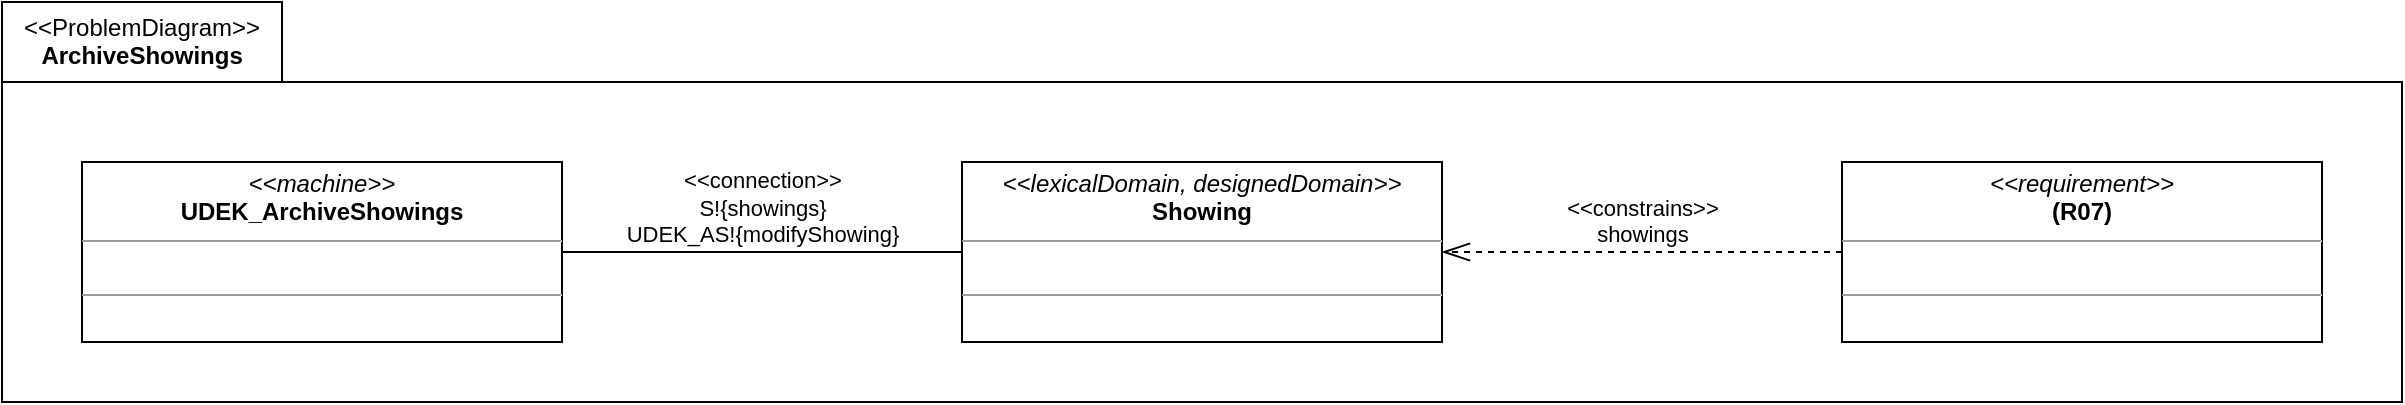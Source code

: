 <mxfile version="16.5.1" type="device" pages="2"><diagram id="DhHUCQGCFykQebf2jc4X" name="PD"><mxGraphModel dx="1102" dy="1025" grid="1" gridSize="10" guides="1" tooltips="1" connect="1" arrows="1" fold="1" page="1" pageScale="1" pageWidth="3300" pageHeight="2339" math="0" shadow="0"><root><mxCell id="0"/><mxCell id="1" parent="0"/><mxCell id="E2dYbNs4JZm4qd_lJZE3-6" value="&lt;div&gt;&lt;span style=&quot;font-weight: 400&quot;&gt;&amp;lt;&amp;lt;ProblemDiagram&amp;gt;&amp;gt;&lt;/span&gt;&lt;/div&gt;&lt;div style=&quot;text-align: center&quot;&gt;&lt;span&gt;ArchiveShowings&lt;/span&gt;&lt;/div&gt;" style="shape=folder;fontStyle=1;spacingTop=1;tabWidth=140;tabHeight=40;tabPosition=left;html=1;rounded=0;shadow=0;glass=0;comic=0;sketch=0;pointerEvents=1;gradientColor=none;labelPosition=center;verticalLabelPosition=middle;align=left;verticalAlign=top;spacing=0;spacingLeft=11;collapsible=1;container=1;recursiveResize=0;fillColor=default;" parent="1" vertex="1"><mxGeometry x="40" y="40" width="1200" height="200" as="geometry"><mxRectangle width="140" height="40" as="alternateBounds"/></mxGeometry></mxCell><mxCell id="E2dYbNs4JZm4qd_lJZE3-5" value="" style="group" parent="E2dYbNs4JZm4qd_lJZE3-6" vertex="1" connectable="0"><mxGeometry x="40" y="80" width="1120" height="90" as="geometry"/></mxCell><mxCell id="ySb6r2UNafZYYmZVwRGb-1" value="&lt;p style=&quot;margin: 0px ; margin-top: 4px ; text-align: center&quot;&gt;&lt;i&gt;&amp;lt;&amp;lt;machine&amp;gt;&amp;gt;&lt;/i&gt;&lt;br&gt;&lt;b&gt;UDEK_ArchiveShowings&lt;/b&gt;&lt;/p&gt;&lt;hr size=&quot;1&quot;&gt;&lt;p style=&quot;margin: 0px ; margin-left: 4px&quot;&gt;&lt;br&gt;&lt;/p&gt;&lt;hr size=&quot;1&quot;&gt;&lt;p style=&quot;margin: 0px ; margin-left: 4px&quot;&gt;&lt;br&gt;&lt;/p&gt;" style="verticalAlign=top;align=left;overflow=fill;fontSize=12;fontFamily=Helvetica;html=1;rounded=0;shadow=0;glass=0;comic=0;sketch=0;pointerEvents=1;fontColor=default;gradientColor=none;container=0;" parent="E2dYbNs4JZm4qd_lJZE3-5" vertex="1"><mxGeometry width="240" height="90" as="geometry"/></mxCell><mxCell id="ySb6r2UNafZYYmZVwRGb-2" value="&lt;p style=&quot;margin: 0px ; margin-top: 4px ; text-align: center&quot;&gt;&lt;i&gt;&amp;lt;&amp;lt;lexicalDomain, designedDomain&amp;gt;&amp;gt;&lt;/i&gt;&lt;br&gt;&lt;b&gt;Showing&lt;/b&gt;&lt;/p&gt;&lt;hr size=&quot;1&quot;&gt;&lt;p style=&quot;margin: 0px ; margin-left: 4px&quot;&gt;&lt;br&gt;&lt;/p&gt;&lt;hr size=&quot;1&quot;&gt;&lt;p style=&quot;margin: 0px ; margin-left: 4px&quot;&gt;&lt;br&gt;&lt;/p&gt;" style="verticalAlign=top;align=left;overflow=fill;fontSize=12;fontFamily=Helvetica;html=1;rounded=0;shadow=0;glass=0;comic=0;sketch=0;pointerEvents=1;fontColor=default;gradientColor=none;container=0;strokeWidth=1;" parent="E2dYbNs4JZm4qd_lJZE3-5" vertex="1"><mxGeometry x="440" width="240" height="90" as="geometry"/></mxCell><mxCell id="E2dYbNs4JZm4qd_lJZE3-2" value="&amp;lt;&amp;lt;connection&amp;gt;&amp;gt;&lt;br&gt;S!{showings}&lt;br&gt;UDEK_AS!{modifyShowing}" style="rounded=0;orthogonalLoop=1;jettySize=auto;html=1;endArrow=none;endFill=0;verticalAlign=bottom;" parent="E2dYbNs4JZm4qd_lJZE3-5" source="ySb6r2UNafZYYmZVwRGb-1" target="ySb6r2UNafZYYmZVwRGb-2" edge="1"><mxGeometry relative="1" as="geometry"/></mxCell><mxCell id="E2dYbNs4JZm4qd_lJZE3-4" value="&amp;lt;&amp;lt;constrains&amp;gt;&amp;gt;&lt;br&gt;showings" style="rounded=0;orthogonalLoop=1;jettySize=auto;html=1;endArrow=openThin;endFill=0;dashed=1;endSize=12;startSize=12;verticalAlign=bottom;" parent="E2dYbNs4JZm4qd_lJZE3-5" source="ySb6r2UNafZYYmZVwRGb-3" target="ySb6r2UNafZYYmZVwRGb-2" edge="1"><mxGeometry relative="1" as="geometry"/></mxCell><mxCell id="ySb6r2UNafZYYmZVwRGb-3" value="&lt;p style=&quot;margin: 0px ; margin-top: 4px ; text-align: center&quot;&gt;&lt;i&gt;&amp;lt;&amp;lt;requirement&amp;gt;&amp;gt;&lt;/i&gt;&lt;br&gt;&lt;b&gt;(R07)&lt;/b&gt;&lt;/p&gt;&lt;hr size=&quot;1&quot;&gt;&lt;p style=&quot;margin: 0px ; margin-left: 4px&quot;&gt;&lt;br&gt;&lt;/p&gt;&lt;hr size=&quot;1&quot;&gt;&lt;p style=&quot;margin: 0px ; margin-left: 4px&quot;&gt;&lt;br&gt;&lt;/p&gt;" style="verticalAlign=top;align=left;overflow=fill;fontSize=12;fontFamily=Helvetica;html=1;rounded=0;shadow=0;glass=0;comic=0;sketch=0;pointerEvents=1;fontColor=default;gradientColor=none;container=0;" parent="E2dYbNs4JZm4qd_lJZE3-5" vertex="1"><mxGeometry x="880" width="240" height="90" as="geometry"/></mxCell></root></mxGraphModel></diagram><diagram id="7ndBUYDZNyqFT8pC9VxT" name="Mapping"><mxGraphModel dx="1102" dy="1025" grid="1" gridSize="10" guides="1" tooltips="1" connect="1" arrows="1" fold="1" page="1" pageScale="1" pageWidth="3300" pageHeight="2339" math="0" shadow="0"><root><mxCell id="65N7RPCgmtXY6To1Yilh-0"/><mxCell id="65N7RPCgmtXY6To1Yilh-1" parent="65N7RPCgmtXY6To1Yilh-0"/><mxCell id="a5irELTr6NtdUyA6NgnX-0" value="" style="group" parent="65N7RPCgmtXY6To1Yilh-1" vertex="1" connectable="0"><mxGeometry x="40" y="40" width="560" height="250" as="geometry"/></mxCell><mxCell id="8BAEH1pjFqmVNAn3szvL-0" value="&lt;p style=&quot;margin: 0px ; margin-top: 4px ; text-align: center&quot;&gt;&lt;i&gt;&amp;lt;&amp;lt;machine&amp;gt;&amp;gt;&lt;/i&gt;&lt;br&gt;&lt;b&gt;UDEK_ArchiveShowings&lt;/b&gt;&lt;/p&gt;&lt;hr size=&quot;1&quot;&gt;&lt;p style=&quot;margin: 0px ; margin-left: 4px&quot;&gt;&lt;br&gt;&lt;/p&gt;&lt;hr size=&quot;1&quot;&gt;&lt;p style=&quot;margin: 0px ; margin-left: 4px&quot;&gt;&lt;br&gt;&lt;/p&gt;" style="verticalAlign=top;align=left;overflow=fill;fontSize=12;fontFamily=Helvetica;html=1;rounded=0;shadow=0;glass=0;comic=0;sketch=0;pointerEvents=1;fontColor=default;gradientColor=none;container=0;" parent="a5irELTr6NtdUyA6NgnX-0" vertex="1"><mxGeometry y="160" width="240" height="90" as="geometry"/></mxCell><mxCell id="8BAEH1pjFqmVNAn3szvL-2" style="edgeStyle=none;rounded=0;orthogonalLoop=1;jettySize=auto;html=1;endArrow=openThin;endFill=0;startSize=12;endSize=12;startArrow=diamondThin;startFill=1;" parent="a5irELTr6NtdUyA6NgnX-0" source="8BAEH1pjFqmVNAn3szvL-1" target="8BAEH1pjFqmVNAn3szvL-0" edge="1"><mxGeometry relative="1" as="geometry"/></mxCell><mxCell id="8BAEH1pjFqmVNAn3szvL-1" value="&lt;p style=&quot;margin: 0px ; margin-top: 4px ; text-align: center&quot;&gt;&lt;i&gt;&amp;lt;&amp;lt;machine&amp;gt;&amp;gt;&lt;/i&gt;&lt;br&gt;&lt;b&gt;UDEKino&lt;/b&gt;&lt;/p&gt;&lt;hr size=&quot;1&quot;&gt;&lt;p style=&quot;margin: 0px ; margin-left: 4px&quot;&gt;&lt;br&gt;&lt;/p&gt;&lt;hr size=&quot;1&quot;&gt;&lt;p style=&quot;margin: 0px ; margin-left: 4px&quot;&gt;&lt;br&gt;&lt;/p&gt;" style="verticalAlign=top;align=left;overflow=fill;fontSize=12;fontFamily=Helvetica;html=1;rounded=0;shadow=0;glass=0;comic=0;sketch=0;pointerEvents=1;fontColor=default;gradientColor=none;container=0;" parent="a5irELTr6NtdUyA6NgnX-0" vertex="1"><mxGeometry width="240" height="90" as="geometry"/></mxCell><mxCell id="8BAEH1pjFqmVNAn3szvL-3" value="&lt;p style=&quot;margin: 0px ; margin-top: 4px ; text-align: center&quot;&gt;&lt;i&gt;&amp;lt;&amp;lt;interface&amp;gt;&amp;gt;&lt;/i&gt;&lt;br&gt;&lt;b&gt;UDEK!{addShowing, removeShowing, modifyShowing}&lt;/b&gt;&lt;/p&gt;&lt;hr size=&quot;1&quot;&gt;&lt;p style=&quot;margin: 0px ; margin-left: 4px&quot;&gt;&lt;br&gt;&lt;/p&gt;&lt;hr size=&quot;1&quot;&gt;&lt;p style=&quot;margin: 0px ; margin-left: 4px&quot;&gt;&lt;br&gt;&lt;/p&gt;" style="verticalAlign=top;align=left;overflow=fill;fontSize=12;fontFamily=Helvetica;html=1;rounded=0;shadow=0;glass=0;comic=0;sketch=0;pointerEvents=1;fontColor=default;gradientColor=none;container=0;whiteSpace=wrap;" parent="a5irELTr6NtdUyA6NgnX-0" vertex="1"><mxGeometry x="320" width="240" height="90" as="geometry"/></mxCell><mxCell id="8BAEH1pjFqmVNAn3szvL-4" value="&lt;p style=&quot;margin: 0px ; margin-top: 4px ; text-align: center&quot;&gt;&lt;i&gt;&amp;lt;&amp;lt;interface&amp;gt;&amp;gt;&lt;/i&gt;&lt;br&gt;&lt;b&gt;UDEK_AS!{modifyShowing}&lt;/b&gt;&lt;/p&gt;&lt;hr size=&quot;1&quot;&gt;&lt;p style=&quot;margin: 0px ; margin-left: 4px&quot;&gt;&lt;br&gt;&lt;/p&gt;&lt;hr size=&quot;1&quot;&gt;&lt;p style=&quot;margin: 0px ; margin-left: 4px&quot;&gt;&lt;br&gt;&lt;/p&gt;" style="verticalAlign=top;align=left;overflow=fill;fontSize=12;fontFamily=Helvetica;html=1;rounded=0;shadow=0;glass=0;comic=0;sketch=0;pointerEvents=1;fontColor=default;gradientColor=none;container=0;" parent="a5irELTr6NtdUyA6NgnX-0" vertex="1"><mxGeometry x="320" y="160" width="240" height="90" as="geometry"/></mxCell><mxCell id="8BAEH1pjFqmVNAn3szvL-5" style="edgeStyle=none;rounded=0;orthogonalLoop=1;jettySize=auto;html=1;startArrow=diamondThin;startFill=0;endArrow=openThin;endFill=0;startSize=12;endSize=12;" parent="a5irELTr6NtdUyA6NgnX-0" source="8BAEH1pjFqmVNAn3szvL-3" target="8BAEH1pjFqmVNAn3szvL-4" edge="1"><mxGeometry relative="1" as="geometry"/></mxCell></root></mxGraphModel></diagram></mxfile>